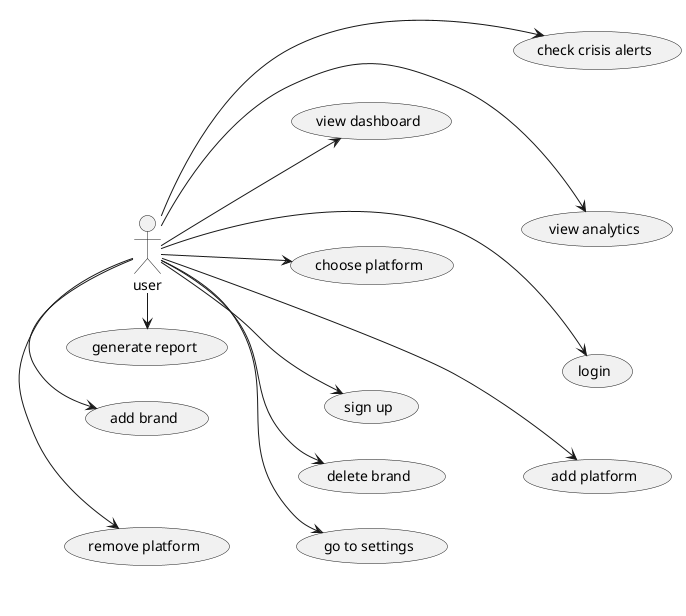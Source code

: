 @startuml

left to right direction
:user:

usecase "sign up" as s1
usecase "login" as lg
usecase "view analytics" as v1
usecase "choose platform" as p1
usecase "generate report" as gr
usecase "view dashboard" as od
usecase "check crisis alerts" as ca
usecase "add brand" as ab
usecase "delete brand" as db
usecase "add platform" as ap
usecase "remove platform" as rp
usecase "go to settings" as gs
user -> s1
user -> lg 
user -> v1
user -> p1
user -> gr
user -> od
user -> ca
user -> ab
user -> db
user -> ap
user -> rp
user -> gs
(rp) -[hidden]- (gs)
(db) -[hidden]- (ap)
(ab) -[hidden]- (db)
(od) -[hidden]- (ca)
(ab) -[hidden]- (s1)
(rp) -[hidden]- (ap)
(gr) -[hidden]- (od)
(gr) -[hidden]- (p1)
(p1) -[hidden]- (v1)
(s1) -[hidden]- (lg)



@enduml